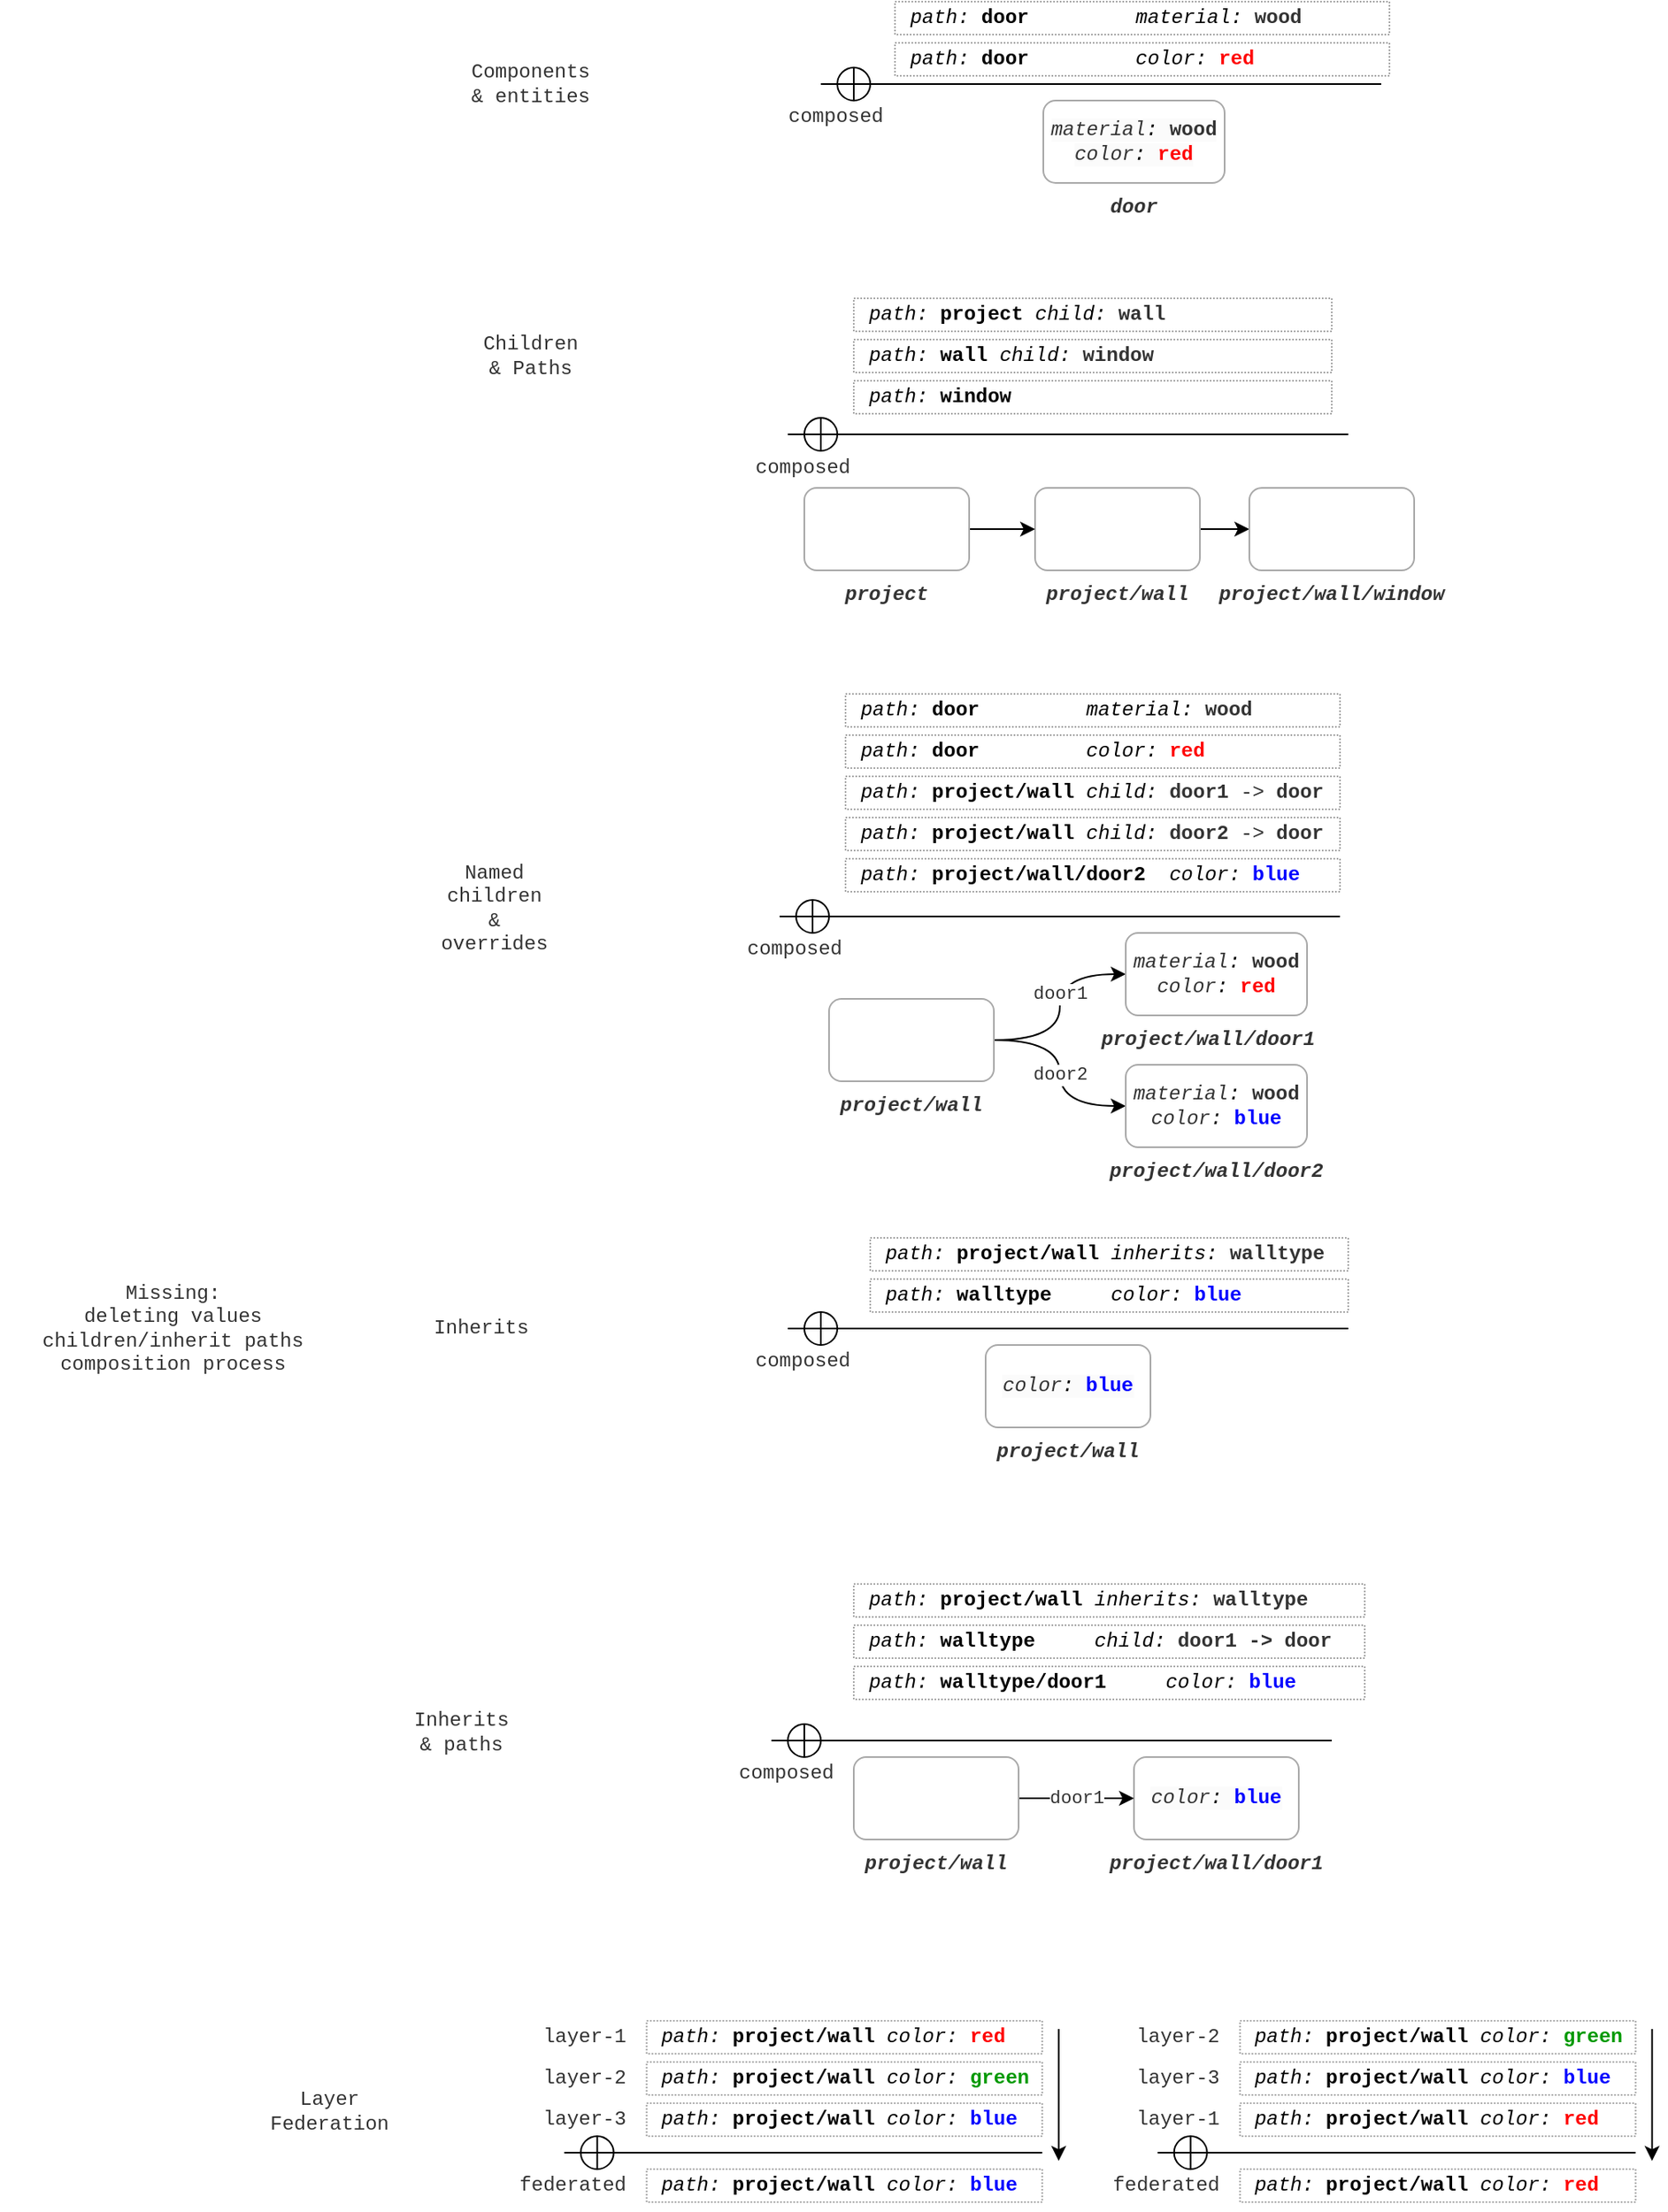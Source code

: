 <mxfile version="20.8.16" type="device"><diagram name="Page-1" id="G00r9i-zaUsf3X3wb_xV"><mxGraphModel dx="1680" dy="1671" grid="1" gridSize="10" guides="1" tooltips="1" connect="1" arrows="1" fold="1" page="1" pageScale="1" pageWidth="850" pageHeight="1100" math="0" shadow="0"><root><mxCell id="0"/><mxCell id="1" parent="0"/><mxCell id="lPv6mTu8bgWGANdrZtvy-21" value="&lt;i&gt;&amp;nbsp;path:&lt;/i&gt;&amp;nbsp;&lt;b&gt;project/wall&amp;nbsp;&lt;/b&gt;&lt;i&gt;color:&lt;/i&gt; &lt;b&gt;&lt;font color=&quot;#ff0000&quot;&gt;red&lt;/font&gt;&lt;/b&gt;" style="rounded=0;whiteSpace=wrap;html=1;align=left;dashed=1;fontFamily=Courier New;strokeColor=#A8A8A8;dashPattern=1 1;" vertex="1" parent="1"><mxGeometry x="212.33" y="1165" width="240" height="20" as="geometry"/></mxCell><mxCell id="lPv6mTu8bgWGANdrZtvy-22" value="layer-1" style="text;html=1;strokeColor=none;fillColor=none;align=right;verticalAlign=middle;whiteSpace=wrap;rounded=0;fontColor=#333333;fontFamily=Courier New;" vertex="1" parent="1"><mxGeometry x="142.33" y="1160" width="60" height="30" as="geometry"/></mxCell><mxCell id="lPv6mTu8bgWGANdrZtvy-25" value="&lt;i&gt;&amp;nbsp;path:&lt;/i&gt;&amp;nbsp;&lt;b style=&quot;border-color: var(--border-color);&quot;&gt;project/wall&amp;nbsp;&lt;/b&gt;&lt;i&gt;color:&lt;/i&gt; &lt;b&gt;&lt;font color=&quot;#009900&quot;&gt;green&lt;/font&gt;&lt;/b&gt;" style="rounded=0;whiteSpace=wrap;html=1;align=left;dashed=1;fontFamily=Courier New;dashPattern=1 1;strokeColor=#A8A8A8;" vertex="1" parent="1"><mxGeometry x="212.33" y="1190" width="240" height="20" as="geometry"/></mxCell><mxCell id="lPv6mTu8bgWGANdrZtvy-26" value="layer-2" style="text;html=1;strokeColor=none;fillColor=none;align=right;verticalAlign=middle;whiteSpace=wrap;rounded=0;fontColor=#333333;fontFamily=Courier New;" vertex="1" parent="1"><mxGeometry x="142.33" y="1185" width="60" height="30" as="geometry"/></mxCell><mxCell id="lPv6mTu8bgWGANdrZtvy-27" value="&lt;i&gt;&amp;nbsp;path:&lt;/i&gt;&amp;nbsp;&lt;b style=&quot;border-color: var(--border-color);&quot;&gt;project/wall&amp;nbsp;&lt;/b&gt;&lt;i&gt;color:&lt;/i&gt;&amp;nbsp;&lt;b style=&quot;&quot;&gt;&lt;font color=&quot;#0000ff&quot;&gt;blue&lt;/font&gt;&lt;/b&gt;" style="rounded=0;whiteSpace=wrap;html=1;align=left;dashed=1;fontFamily=Courier New;dashPattern=1 1;strokeColor=#A8A8A8;" vertex="1" parent="1"><mxGeometry x="212.33" y="1215" width="240" height="20" as="geometry"/></mxCell><mxCell id="lPv6mTu8bgWGANdrZtvy-28" value="layer-3" style="text;html=1;strokeColor=none;fillColor=none;align=right;verticalAlign=middle;whiteSpace=wrap;rounded=0;fontColor=#333333;fontFamily=Courier New;" vertex="1" parent="1"><mxGeometry x="142.33" y="1210" width="60" height="30" as="geometry"/></mxCell><mxCell id="lPv6mTu8bgWGANdrZtvy-31" value="" style="verticalLabelPosition=bottom;verticalAlign=top;html=1;shape=mxgraph.flowchart.summing_function;fontFamily=Courier New;fontColor=#333333;" vertex="1" parent="1"><mxGeometry x="532.33" y="1235" width="20" height="20" as="geometry"/></mxCell><mxCell id="lPv6mTu8bgWGANdrZtvy-32" value="federated" style="text;html=1;strokeColor=none;fillColor=none;align=right;verticalAlign=middle;whiteSpace=wrap;rounded=0;fontColor=#333333;fontFamily=Courier New;" vertex="1" parent="1"><mxGeometry x="142.33" y="1250" width="60" height="30" as="geometry"/></mxCell><mxCell id="lPv6mTu8bgWGANdrZtvy-34" value="" style="endArrow=none;html=1;rounded=0;fontFamily=Courier New;fontColor=#333333;" edge="1" parent="1"><mxGeometry width="50" height="50" relative="1" as="geometry"><mxPoint x="162.33" y="1245" as="sourcePoint"/><mxPoint x="452.33" y="1245" as="targetPoint"/></mxGeometry></mxCell><mxCell id="lPv6mTu8bgWGANdrZtvy-35" value="&lt;i&gt;&amp;nbsp;path:&lt;/i&gt;&amp;nbsp;&lt;b&gt;project/wall&amp;nbsp;&lt;/b&gt;&lt;i&gt;color:&lt;/i&gt; &lt;b&gt;&lt;font color=&quot;#ff0000&quot;&gt;red&lt;/font&gt;&lt;/b&gt;" style="rounded=0;whiteSpace=wrap;html=1;align=left;dashed=1;fontFamily=Courier New;dashPattern=1 1;strokeColor=#A8A8A8;" vertex="1" parent="1"><mxGeometry x="572.33" y="1215" width="240" height="20" as="geometry"/></mxCell><mxCell id="lPv6mTu8bgWGANdrZtvy-36" value="layer-1" style="text;html=1;strokeColor=none;fillColor=none;align=right;verticalAlign=middle;whiteSpace=wrap;rounded=0;fontColor=#333333;fontFamily=Courier New;" vertex="1" parent="1"><mxGeometry x="502.33" y="1210" width="60" height="30" as="geometry"/></mxCell><mxCell id="lPv6mTu8bgWGANdrZtvy-37" value="&lt;i&gt;&amp;nbsp;path:&lt;/i&gt;&amp;nbsp;&lt;b style=&quot;border-color: var(--border-color);&quot;&gt;project/wall&amp;nbsp;&lt;/b&gt;&lt;i&gt;color:&lt;/i&gt; &lt;b&gt;&lt;font color=&quot;#009900&quot;&gt;green&lt;/font&gt;&lt;/b&gt;" style="rounded=0;whiteSpace=wrap;html=1;align=left;dashed=1;fontFamily=Courier New;dashPattern=1 1;strokeColor=#A8A8A8;" vertex="1" parent="1"><mxGeometry x="572.33" y="1165" width="240" height="20" as="geometry"/></mxCell><mxCell id="lPv6mTu8bgWGANdrZtvy-38" value="layer-2" style="text;html=1;strokeColor=none;fillColor=none;align=right;verticalAlign=middle;whiteSpace=wrap;rounded=0;fontColor=#333333;fontFamily=Courier New;" vertex="1" parent="1"><mxGeometry x="502.33" y="1160" width="60" height="30" as="geometry"/></mxCell><mxCell id="lPv6mTu8bgWGANdrZtvy-39" value="&lt;i&gt;&amp;nbsp;path:&lt;/i&gt;&amp;nbsp;&lt;b style=&quot;border-color: var(--border-color);&quot;&gt;project/wall&amp;nbsp;&lt;/b&gt;&lt;i&gt;color:&lt;/i&gt;&amp;nbsp;&lt;b style=&quot;&quot;&gt;&lt;font color=&quot;#0000ff&quot;&gt;blue&lt;/font&gt;&lt;/b&gt;" style="rounded=0;whiteSpace=wrap;html=1;align=left;dashed=1;fontFamily=Courier New;dashPattern=1 1;strokeColor=#A8A8A8;" vertex="1" parent="1"><mxGeometry x="572.33" y="1190" width="240" height="20" as="geometry"/></mxCell><mxCell id="lPv6mTu8bgWGANdrZtvy-40" value="layer-3" style="text;html=1;strokeColor=none;fillColor=none;align=right;verticalAlign=middle;whiteSpace=wrap;rounded=0;fontColor=#333333;fontFamily=Courier New;" vertex="1" parent="1"><mxGeometry x="502.33" y="1185" width="60" height="30" as="geometry"/></mxCell><mxCell id="lPv6mTu8bgWGANdrZtvy-41" value="" style="verticalLabelPosition=bottom;verticalAlign=top;html=1;shape=mxgraph.flowchart.summing_function;fontFamily=Courier New;fontColor=#333333;" vertex="1" parent="1"><mxGeometry x="172.33" y="1235" width="20" height="20" as="geometry"/></mxCell><mxCell id="lPv6mTu8bgWGANdrZtvy-42" value="federated" style="text;html=1;strokeColor=none;fillColor=none;align=right;verticalAlign=middle;whiteSpace=wrap;rounded=0;fontColor=#333333;fontFamily=Courier New;" vertex="1" parent="1"><mxGeometry x="502.33" y="1250" width="60" height="30" as="geometry"/></mxCell><mxCell id="lPv6mTu8bgWGANdrZtvy-44" value="" style="endArrow=none;html=1;rounded=0;fontFamily=Courier New;fontColor=#333333;" edge="1" parent="1"><mxGeometry width="50" height="50" relative="1" as="geometry"><mxPoint x="522.33" y="1245" as="sourcePoint"/><mxPoint x="812.33" y="1245" as="targetPoint"/></mxGeometry></mxCell><mxCell id="lPv6mTu8bgWGANdrZtvy-48" value="" style="endArrow=classic;html=1;rounded=0;fontFamily=Courier New;fontColor=#FF0000;" edge="1" parent="1"><mxGeometry width="50" height="50" relative="1" as="geometry"><mxPoint x="822.33" y="1170" as="sourcePoint"/><mxPoint x="822.33" y="1250" as="targetPoint"/></mxGeometry></mxCell><mxCell id="lPv6mTu8bgWGANdrZtvy-49" value="" style="endArrow=classic;html=1;rounded=0;fontFamily=Courier New;fontColor=#FF0000;" edge="1" parent="1"><mxGeometry width="50" height="50" relative="1" as="geometry"><mxPoint x="462.33" y="1170" as="sourcePoint"/><mxPoint x="462.33" y="1250" as="targetPoint"/></mxGeometry></mxCell><mxCell id="lPv6mTu8bgWGANdrZtvy-55" value="&lt;i&gt;&amp;nbsp;path:&lt;/i&gt;&amp;nbsp;&lt;b&gt;project/wall&amp;nbsp;&lt;/b&gt;&lt;i&gt;child:&lt;/i&gt; &lt;font style=&quot;&quot; color=&quot;#333333&quot;&gt;&lt;b&gt;door1 &lt;/b&gt;-&amp;gt;&lt;b&gt; door&lt;/b&gt;&lt;/font&gt;" style="rounded=0;whiteSpace=wrap;html=1;align=left;dashed=1;fontFamily=Courier New;strokeColor=#A8A8A8;dashPattern=1 1;" vertex="1" parent="1"><mxGeometry x="333" y="410" width="300" height="20" as="geometry"/></mxCell><mxCell id="lPv6mTu8bgWGANdrZtvy-59" value="&lt;i&gt;&amp;nbsp;path:&lt;/i&gt;&amp;nbsp;&lt;b style=&quot;border-color: var(--border-color);&quot;&gt;project/wall&amp;nbsp;&lt;/b&gt;&lt;i&gt;child:&lt;/i&gt;&amp;nbsp;&lt;font style=&quot;&quot; color=&quot;#333333&quot;&gt;&lt;b&gt;door2 &lt;/b&gt;-&amp;gt;&lt;b&gt; door&lt;/b&gt;&lt;/font&gt;" style="rounded=0;whiteSpace=wrap;html=1;align=left;dashed=1;fontFamily=Courier New;dashPattern=1 1;strokeColor=#A8A8A8;" vertex="1" parent="1"><mxGeometry x="333" y="435" width="300" height="20" as="geometry"/></mxCell><mxCell id="lPv6mTu8bgWGANdrZtvy-61" value="composed" style="text;html=1;strokeColor=none;fillColor=none;align=right;verticalAlign=middle;whiteSpace=wrap;rounded=0;fontColor=#333333;fontFamily=Courier New;" vertex="1" parent="1"><mxGeometry x="273" y="500" width="60" height="30" as="geometry"/></mxCell><mxCell id="lPv6mTu8bgWGANdrZtvy-63" value="" style="endArrow=none;html=1;rounded=0;fontFamily=Courier New;fontColor=#333333;startArrow=none;" edge="1" parent="1" source="lPv6mTu8bgWGANdrZtvy-64"><mxGeometry width="50" height="50" relative="1" as="geometry"><mxPoint x="293" y="495" as="sourcePoint"/><mxPoint x="633" y="495" as="targetPoint"/></mxGeometry></mxCell><mxCell id="lPv6mTu8bgWGANdrZtvy-69" style="edgeStyle=orthogonalEdgeStyle;rounded=0;orthogonalLoop=1;jettySize=auto;html=1;fontFamily=Courier New;fontColor=#333333;curved=1;" edge="1" parent="1" source="lPv6mTu8bgWGANdrZtvy-66" target="lPv6mTu8bgWGANdrZtvy-67"><mxGeometry relative="1" as="geometry"/></mxCell><mxCell id="lPv6mTu8bgWGANdrZtvy-72" value="door1" style="edgeLabel;html=1;align=center;verticalAlign=middle;resizable=0;points=[];fontFamily=Courier New;fontColor=#333333;" vertex="1" connectable="0" parent="lPv6mTu8bgWGANdrZtvy-69"><mxGeometry x="0.12" y="-1" relative="1" as="geometry"><mxPoint x="-1" y="-1" as="offset"/></mxGeometry></mxCell><mxCell id="lPv6mTu8bgWGANdrZtvy-70" style="edgeStyle=orthogonalEdgeStyle;curved=1;rounded=0;orthogonalLoop=1;jettySize=auto;html=1;entryX=0;entryY=0.5;entryDx=0;entryDy=0;fontFamily=Courier New;fontColor=#333333;" edge="1" parent="1" source="lPv6mTu8bgWGANdrZtvy-66" target="lPv6mTu8bgWGANdrZtvy-68"><mxGeometry relative="1" as="geometry"/></mxCell><mxCell id="lPv6mTu8bgWGANdrZtvy-74" value="door2" style="edgeLabel;html=1;align=center;verticalAlign=middle;resizable=0;points=[];fontFamily=Courier New;fontColor=#333333;" vertex="1" connectable="0" parent="lPv6mTu8bgWGANdrZtvy-70"><mxGeometry x="-0.118" y="-2" relative="1" as="geometry"><mxPoint x="2" y="8" as="offset"/></mxGeometry></mxCell><mxCell id="lPv6mTu8bgWGANdrZtvy-66" value="" style="rounded=1;whiteSpace=wrap;html=1;strokeColor=#A8A8A8;fontFamily=Courier New;fontColor=#0000FF;" vertex="1" parent="1"><mxGeometry x="323" y="545" width="100" height="50" as="geometry"/></mxCell><mxCell id="lPv6mTu8bgWGANdrZtvy-67" value="&lt;i style=&quot;border-color: var(--border-color);&quot;&gt;&lt;font color=&quot;#333333&quot;&gt;material&lt;/font&gt;&lt;/i&gt;&lt;i style=&quot;border-color: var(--border-color); color: rgb(0, 0, 0); text-align: left;&quot;&gt;:&lt;/i&gt;&lt;span style=&quot;color: rgb(0, 0, 0); text-align: left;&quot;&gt;&amp;nbsp;&lt;/span&gt;&lt;b style=&quot;border-color: var(--border-color); color: rgb(0, 0, 0); text-align: left;&quot;&gt;&lt;font style=&quot;border-color: var(--border-color);&quot; color=&quot;#333333&quot;&gt;wood&lt;br&gt;&lt;/font&gt;&lt;/b&gt;&lt;i style=&quot;border-color: var(--border-color);&quot;&gt;&lt;font style=&quot;border-color: var(--border-color);&quot; color=&quot;#333333&quot;&gt;color&lt;/font&gt;&lt;/i&gt;&lt;i style=&quot;border-color: var(--border-color); color: rgb(0, 0, 0); text-align: left;&quot;&gt;:&lt;/i&gt;&amp;nbsp;&lt;b style=&quot;border-color: var(--border-color); text-align: left;&quot;&gt;&lt;font color=&quot;#ff0000&quot; style=&quot;border-color: var(--border-color);&quot;&gt;red&lt;/font&gt;&lt;/b&gt;&lt;font color=&quot;#333333&quot;&gt;&lt;b&gt;&lt;br&gt;&lt;/b&gt;&lt;/font&gt;" style="rounded=1;whiteSpace=wrap;html=1;strokeColor=#A8A8A8;fontFamily=Courier New;fontColor=#0000FF;" vertex="1" parent="1"><mxGeometry x="503" y="505" width="110" height="50" as="geometry"/></mxCell><mxCell id="lPv6mTu8bgWGANdrZtvy-68" value="&lt;i style=&quot;border-color: var(--border-color);&quot;&gt;&lt;font style=&quot;border-color: var(--border-color);&quot; color=&quot;#333333&quot;&gt;material&lt;/font&gt;&lt;/i&gt;&lt;i style=&quot;border-color: var(--border-color); color: rgb(0, 0, 0); text-align: left;&quot;&gt;:&lt;/i&gt;&amp;nbsp;&lt;b style=&quot;border-color: var(--border-color); color: rgb(0, 0, 0); text-align: left;&quot;&gt;&lt;font style=&quot;border-color: var(--border-color);&quot; color=&quot;#333333&quot;&gt;wood&lt;br&gt;&lt;/font&gt;&lt;/b&gt;&lt;i style=&quot;border-color: var(--border-color);&quot;&gt;&lt;font color=&quot;#333333&quot;&gt;color&lt;/font&gt;&lt;/i&gt;&lt;i style=&quot;border-color: var(--border-color); color: rgb(0, 0, 0); text-align: left;&quot;&gt;:&lt;/i&gt;&lt;span style=&quot;color: rgb(0, 0, 0); text-align: left;&quot;&gt;&amp;nbsp;&lt;/span&gt;&lt;b style=&quot;border-color: var(--border-color); color: rgb(0, 0, 0); text-align: left;&quot;&gt;&lt;font style=&quot;border-color: var(--border-color);&quot; color=&quot;#0000ff&quot;&gt;blue&lt;/font&gt;&lt;/b&gt;&lt;font color=&quot;#333333&quot;&gt;&lt;b&gt;&lt;br&gt;&lt;/b&gt;&lt;/font&gt;" style="rounded=1;whiteSpace=wrap;html=1;strokeColor=#A8A8A8;fontFamily=Courier New;fontColor=#0000FF;" vertex="1" parent="1"><mxGeometry x="503" y="585" width="110" height="50" as="geometry"/></mxCell><mxCell id="lPv6mTu8bgWGANdrZtvy-75" value="project/wall/door1" style="text;html=1;strokeColor=none;fillColor=none;align=center;verticalAlign=middle;whiteSpace=wrap;rounded=0;fontColor=#333333;fontFamily=Courier New;fontStyle=3" vertex="1" parent="1"><mxGeometry x="523" y="555" width="60" height="30" as="geometry"/></mxCell><mxCell id="lPv6mTu8bgWGANdrZtvy-76" value="project/wall/door2" style="text;html=1;strokeColor=none;fillColor=none;align=center;verticalAlign=middle;whiteSpace=wrap;rounded=0;fontColor=#333333;fontFamily=Courier New;fontStyle=3" vertex="1" parent="1"><mxGeometry x="528" y="635" width="60" height="30" as="geometry"/></mxCell><mxCell id="lPv6mTu8bgWGANdrZtvy-77" value="&lt;i&gt;&amp;nbsp;path:&lt;/i&gt;&amp;nbsp;&lt;b&gt;project/wall &lt;/b&gt;&lt;i&gt;inherits:&lt;/i&gt;&amp;nbsp;&lt;font color=&quot;#333333&quot;&gt;&lt;b&gt;walltype&lt;/b&gt;&lt;/font&gt;" style="rounded=0;whiteSpace=wrap;html=1;align=left;dashed=1;fontFamily=Courier New;strokeColor=#A8A8A8;dashPattern=1 1;" vertex="1" parent="1"><mxGeometry x="348" y="690" width="290" height="20" as="geometry"/></mxCell><mxCell id="lPv6mTu8bgWGANdrZtvy-79" value="&lt;i&gt;&amp;nbsp;path:&lt;/i&gt;&amp;nbsp;&lt;b style=&quot;border-color: var(--border-color);&quot;&gt;walltype&amp;nbsp; &amp;nbsp; &amp;nbsp;&lt;/b&gt;&lt;span style=&quot;border-color: var(--border-color);&quot;&gt;&lt;i&gt;color&lt;/i&gt;&lt;/span&gt;&lt;i&gt;:&lt;/i&gt;&amp;nbsp;&lt;b style=&quot;&quot;&gt;&lt;font color=&quot;#0000ff&quot;&gt;blue&lt;/font&gt;&lt;/b&gt;" style="rounded=0;whiteSpace=wrap;html=1;align=left;dashed=1;fontFamily=Courier New;dashPattern=1 1;strokeColor=#A8A8A8;" vertex="1" parent="1"><mxGeometry x="348" y="715" width="290" height="20" as="geometry"/></mxCell><mxCell id="lPv6mTu8bgWGANdrZtvy-81" value="composed" style="text;html=1;strokeColor=none;fillColor=none;align=right;verticalAlign=middle;whiteSpace=wrap;rounded=0;fontColor=#333333;fontFamily=Courier New;" vertex="1" parent="1"><mxGeometry x="278" y="750" width="60" height="30" as="geometry"/></mxCell><mxCell id="lPv6mTu8bgWGANdrZtvy-82" value="" style="endArrow=none;html=1;rounded=0;fontFamily=Courier New;fontColor=#333333;" edge="1" parent="1"><mxGeometry width="50" height="50" relative="1" as="geometry"><mxPoint x="298.0" y="745" as="sourcePoint"/><mxPoint x="638" y="745" as="targetPoint"/></mxGeometry></mxCell><mxCell id="lPv6mTu8bgWGANdrZtvy-83" value="" style="verticalLabelPosition=bottom;verticalAlign=top;html=1;shape=mxgraph.flowchart.summing_function;fontFamily=Courier New;fontColor=#333333;" vertex="1" parent="1"><mxGeometry x="308" y="735" width="20" height="20" as="geometry"/></mxCell><mxCell id="lPv6mTu8bgWGANdrZtvy-89" value="&lt;span style=&quot;font-family: &amp;quot;Courier New&amp;quot;; font-size: 12px; font-style: normal; font-variant-ligatures: normal; font-variant-caps: normal; letter-spacing: normal; orphans: 2; text-align: center; text-indent: 0px; text-transform: none; widows: 2; word-spacing: 0px; -webkit-text-stroke-width: 0px; background-color: rgb(251, 251, 251); text-decoration-thickness: initial; text-decoration-style: initial; text-decoration-color: initial; float: none; display: inline !important;&quot;&gt;&lt;i style=&quot;border-color: var(--border-color);&quot;&gt;&lt;font style=&quot;&quot; color=&quot;#333333&quot;&gt;color&lt;/font&gt;&lt;/i&gt;&lt;i style=&quot;font-weight: 400; color: rgb(0, 0, 0); border-color: var(--border-color); text-align: left;&quot;&gt;:&lt;/i&gt;&lt;span style=&quot;font-weight: 400; color: rgb(0, 0, 0); text-align: left;&quot;&gt;&amp;nbsp;&lt;/span&gt;&lt;b style=&quot;font-weight: 700; color: rgb(0, 0, 0); border-color: var(--border-color); text-align: left;&quot;&gt;&lt;font style=&quot;border-color: var(--border-color);&quot; color=&quot;#0000ff&quot;&gt;blue&lt;/font&gt;&lt;/b&gt;&lt;br&gt;&lt;/span&gt;" style="rounded=1;whiteSpace=wrap;html=1;strokeColor=#A8A8A8;fontFamily=Courier New;fontColor=#0000FF;" vertex="1" parent="1"><mxGeometry x="418" y="755" width="100" height="50" as="geometry"/></mxCell><mxCell id="lPv6mTu8bgWGANdrZtvy-95" value="&lt;i&gt;&amp;nbsp;path:&lt;/i&gt;&amp;nbsp;&lt;b&gt;door&lt;/b&gt;&lt;span style=&quot;border-color: var(--border-color);&quot;&gt;&lt;b&gt;&amp;nbsp; &amp;nbsp; &amp;nbsp; &amp;nbsp; &amp;nbsp;&lt;/b&gt;&lt;i style=&quot;&quot;&gt;material&lt;/i&gt;&lt;/span&gt;&lt;i&gt;:&lt;/i&gt;&amp;nbsp;&lt;b style=&quot;&quot;&gt;&lt;font color=&quot;#333333&quot;&gt;wood&lt;/font&gt;&lt;/b&gt;" style="rounded=0;whiteSpace=wrap;html=1;align=left;dashed=1;fontFamily=Courier New;dashPattern=1 1;strokeColor=#A8A8A8;" vertex="1" parent="1"><mxGeometry x="333" y="360" width="300" height="20" as="geometry"/></mxCell><mxCell id="lPv6mTu8bgWGANdrZtvy-99" value="project/wall" style="text;html=1;strokeColor=none;fillColor=none;align=center;verticalAlign=middle;whiteSpace=wrap;rounded=0;fontColor=#333333;fontFamily=Courier New;fontStyle=3" vertex="1" parent="1"><mxGeometry x="343" y="595" width="60" height="30" as="geometry"/></mxCell><mxCell id="lPv6mTu8bgWGANdrZtvy-100" value="project/wall" style="text;html=1;strokeColor=none;fillColor=none;align=center;verticalAlign=middle;whiteSpace=wrap;rounded=0;fontColor=#333333;fontFamily=Courier New;fontStyle=3" vertex="1" parent="1"><mxGeometry x="438" y="805" width="60" height="30" as="geometry"/></mxCell><mxCell id="lPv6mTu8bgWGANdrZtvy-102" value="&lt;i&gt;&amp;nbsp;path:&lt;/i&gt;&amp;nbsp;&lt;b&gt;project/wall/door2&lt;/b&gt;&lt;span style=&quot;border-color: var(--border-color);&quot;&gt;&lt;b&gt;&amp;nbsp; &lt;/b&gt;&lt;i&gt;color&lt;/i&gt;&lt;/span&gt;&lt;i&gt;:&lt;/i&gt;&amp;nbsp;&lt;b style=&quot;&quot;&gt;&lt;font color=&quot;#0000ff&quot;&gt;blue&lt;/font&gt;&lt;/b&gt;" style="rounded=0;whiteSpace=wrap;html=1;align=left;dashed=1;fontFamily=Courier New;dashPattern=1 1;strokeColor=#A8A8A8;" vertex="1" parent="1"><mxGeometry x="333" y="460" width="300" height="20" as="geometry"/></mxCell><mxCell id="lPv6mTu8bgWGANdrZtvy-106" value="" style="endArrow=none;html=1;rounded=0;fontFamily=Courier New;fontColor=#333333;" edge="1" parent="1" target="lPv6mTu8bgWGANdrZtvy-64"><mxGeometry width="50" height="50" relative="1" as="geometry"><mxPoint x="293" y="495" as="sourcePoint"/><mxPoint x="633" y="495" as="targetPoint"/></mxGeometry></mxCell><mxCell id="lPv6mTu8bgWGANdrZtvy-64" value="" style="verticalLabelPosition=bottom;verticalAlign=top;html=1;shape=mxgraph.flowchart.summing_function;fontFamily=Courier New;fontColor=#333333;" vertex="1" parent="1"><mxGeometry x="303" y="485" width="20" height="20" as="geometry"/></mxCell><mxCell id="lPv6mTu8bgWGANdrZtvy-107" value="&lt;i&gt;&amp;nbsp;path:&lt;/i&gt;&amp;nbsp;&lt;b style=&quot;border-color: var(--border-color);&quot;&gt;project/wall&amp;nbsp;&lt;/b&gt;&lt;i&gt;color:&lt;/i&gt;&amp;nbsp;&lt;b style=&quot;&quot;&gt;&lt;font color=&quot;#0000ff&quot;&gt;blue&lt;/font&gt;&lt;/b&gt;" style="rounded=0;whiteSpace=wrap;html=1;align=left;dashed=1;fontFamily=Courier New;dashPattern=1 1;strokeColor=#A8A8A8;" vertex="1" parent="1"><mxGeometry x="212.33" y="1255" width="240" height="20" as="geometry"/></mxCell><mxCell id="lPv6mTu8bgWGANdrZtvy-108" value="&lt;i&gt;&amp;nbsp;path:&lt;/i&gt;&amp;nbsp;&lt;b&gt;project/wall&amp;nbsp;&lt;/b&gt;&lt;i&gt;color:&lt;/i&gt; &lt;b&gt;&lt;font color=&quot;#ff0000&quot;&gt;red&lt;/font&gt;&lt;/b&gt;" style="rounded=0;whiteSpace=wrap;html=1;align=left;dashed=1;fontFamily=Courier New;dashPattern=1 1;strokeColor=#A8A8A8;" vertex="1" parent="1"><mxGeometry x="572.33" y="1255" width="240" height="20" as="geometry"/></mxCell><mxCell id="lPv6mTu8bgWGANdrZtvy-109" value="&lt;i&gt;&amp;nbsp;path:&lt;/i&gt;&amp;nbsp;&lt;b&gt;project/wall &lt;/b&gt;&lt;i&gt;inherits:&lt;/i&gt;&amp;nbsp;&lt;font color=&quot;#333333&quot;&gt;&lt;b&gt;walltype&lt;/b&gt;&lt;/font&gt;" style="rounded=0;whiteSpace=wrap;html=1;align=left;dashed=1;fontFamily=Courier New;strokeColor=#A8A8A8;dashPattern=1 1;" vertex="1" parent="1"><mxGeometry x="338" y="900" width="310" height="20" as="geometry"/></mxCell><mxCell id="lPv6mTu8bgWGANdrZtvy-110" value="&lt;i&gt;&amp;nbsp;path:&lt;/i&gt;&amp;nbsp;&lt;b style=&quot;border-color: var(--border-color);&quot;&gt;walltype&amp;nbsp; &amp;nbsp; &amp;nbsp;&lt;/b&gt;&lt;span style=&quot;border-color: var(--border-color);&quot;&gt;&lt;i&gt;child&lt;/i&gt;&lt;/span&gt;&lt;i&gt;:&lt;/i&gt;&amp;nbsp;&lt;b style=&quot;&quot;&gt;&lt;font color=&quot;#333333&quot;&gt;door1 -&amp;gt; door&lt;/font&gt;&lt;/b&gt;" style="rounded=0;whiteSpace=wrap;html=1;align=left;dashed=1;fontFamily=Courier New;dashPattern=1 1;strokeColor=#A8A8A8;" vertex="1" parent="1"><mxGeometry x="338" y="925" width="310" height="20" as="geometry"/></mxCell><mxCell id="lPv6mTu8bgWGANdrZtvy-111" value="composed" style="text;html=1;strokeColor=none;fillColor=none;align=right;verticalAlign=middle;whiteSpace=wrap;rounded=0;fontColor=#333333;fontFamily=Courier New;" vertex="1" parent="1"><mxGeometry x="268" y="1000" width="60" height="30" as="geometry"/></mxCell><mxCell id="lPv6mTu8bgWGANdrZtvy-112" value="" style="endArrow=none;html=1;rounded=0;fontFamily=Courier New;fontColor=#333333;" edge="1" parent="1"><mxGeometry width="50" height="50" relative="1" as="geometry"><mxPoint x="288" y="995" as="sourcePoint"/><mxPoint x="628" y="995" as="targetPoint"/></mxGeometry></mxCell><mxCell id="lPv6mTu8bgWGANdrZtvy-113" value="" style="verticalLabelPosition=bottom;verticalAlign=top;html=1;shape=mxgraph.flowchart.summing_function;fontFamily=Courier New;fontColor=#333333;" vertex="1" parent="1"><mxGeometry x="298" y="985" width="20" height="20" as="geometry"/></mxCell><mxCell id="lPv6mTu8bgWGANdrZtvy-114" value="&lt;span style=&quot;font-family: &amp;quot;Courier New&amp;quot;; font-size: 12px; font-style: normal; font-variant-ligatures: normal; font-variant-caps: normal; letter-spacing: normal; orphans: 2; text-align: center; text-indent: 0px; text-transform: none; widows: 2; word-spacing: 0px; -webkit-text-stroke-width: 0px; background-color: rgb(251, 251, 251); text-decoration-thickness: initial; text-decoration-style: initial; text-decoration-color: initial; float: none; display: inline !important;&quot;&gt;&lt;i style=&quot;border-color: var(--border-color);&quot;&gt;&lt;font style=&quot;&quot; color=&quot;#333333&quot;&gt;color&lt;/font&gt;&lt;/i&gt;&lt;i style=&quot;font-weight: 400; color: rgb(0, 0, 0); border-color: var(--border-color); text-align: left;&quot;&gt;:&lt;/i&gt;&lt;span style=&quot;font-weight: 400; color: rgb(0, 0, 0); text-align: left;&quot;&gt;&amp;nbsp;&lt;/span&gt;&lt;b style=&quot;font-weight: 700; color: rgb(0, 0, 0); border-color: var(--border-color); text-align: left;&quot;&gt;&lt;font style=&quot;border-color: var(--border-color);&quot; color=&quot;#0000ff&quot;&gt;blue&lt;/font&gt;&lt;/b&gt;&lt;br&gt;&lt;/span&gt;" style="rounded=1;whiteSpace=wrap;html=1;strokeColor=#A8A8A8;fontFamily=Courier New;fontColor=#0000FF;" vertex="1" parent="1"><mxGeometry x="508" y="1005" width="100" height="50" as="geometry"/></mxCell><mxCell id="lPv6mTu8bgWGANdrZtvy-115" value="project/wall/door1" style="text;html=1;strokeColor=none;fillColor=none;align=center;verticalAlign=middle;whiteSpace=wrap;rounded=0;fontColor=#333333;fontFamily=Courier New;fontStyle=3" vertex="1" parent="1"><mxGeometry x="528" y="1055" width="60" height="30" as="geometry"/></mxCell><mxCell id="lPv6mTu8bgWGANdrZtvy-116" value="&lt;i&gt;&amp;nbsp;path:&lt;/i&gt;&amp;nbsp;&lt;b&gt;walltype/door1&lt;/b&gt;&lt;b style=&quot;border-color: var(--border-color);&quot;&gt;&amp;nbsp; &amp;nbsp; &amp;nbsp;&lt;/b&gt;&lt;span style=&quot;border-color: var(--border-color);&quot;&gt;&lt;i&gt;color&lt;/i&gt;&lt;/span&gt;&lt;i&gt;:&lt;/i&gt;&amp;nbsp;&lt;b style=&quot;&quot;&gt;&lt;font color=&quot;#0000ff&quot;&gt;blue&lt;/font&gt;&lt;/b&gt;" style="rounded=0;whiteSpace=wrap;html=1;align=left;dashed=1;fontFamily=Courier New;dashPattern=1 1;strokeColor=#A8A8A8;" vertex="1" parent="1"><mxGeometry x="338" y="950" width="310" height="20" as="geometry"/></mxCell><mxCell id="lPv6mTu8bgWGANdrZtvy-119" style="edgeStyle=orthogonalEdgeStyle;curved=1;rounded=0;orthogonalLoop=1;jettySize=auto;html=1;fontFamily=Courier New;fontColor=#333333;endArrow=classic;endFill=1;" edge="1" parent="1" source="lPv6mTu8bgWGANdrZtvy-117" target="lPv6mTu8bgWGANdrZtvy-114"><mxGeometry relative="1" as="geometry"/></mxCell><mxCell id="lPv6mTu8bgWGANdrZtvy-120" value="door1" style="edgeLabel;html=1;align=center;verticalAlign=middle;resizable=0;points=[];fontFamily=Courier New;fontColor=#333333;" vertex="1" connectable="0" parent="lPv6mTu8bgWGANdrZtvy-119"><mxGeometry x="-0.286" relative="1" as="geometry"><mxPoint x="10" as="offset"/></mxGeometry></mxCell><mxCell id="lPv6mTu8bgWGANdrZtvy-117" value="&lt;span style=&quot;font-family: &amp;quot;Courier New&amp;quot;; font-size: 12px; font-style: normal; font-variant-ligatures: normal; font-variant-caps: normal; letter-spacing: normal; orphans: 2; text-align: center; text-indent: 0px; text-transform: none; widows: 2; word-spacing: 0px; -webkit-text-stroke-width: 0px; background-color: rgb(251, 251, 251); text-decoration-thickness: initial; text-decoration-style: initial; text-decoration-color: initial; float: none; display: inline !important;&quot;&gt;&lt;br&gt;&lt;/span&gt;" style="rounded=1;whiteSpace=wrap;html=1;strokeColor=#A8A8A8;fontFamily=Courier New;fontColor=#0000FF;" vertex="1" parent="1"><mxGeometry x="338" y="1005" width="100" height="50" as="geometry"/></mxCell><mxCell id="lPv6mTu8bgWGANdrZtvy-118" value="project/wall" style="text;html=1;strokeColor=none;fillColor=none;align=center;verticalAlign=middle;whiteSpace=wrap;rounded=0;fontColor=#333333;fontFamily=Courier New;fontStyle=3" vertex="1" parent="1"><mxGeometry x="358" y="1055" width="60" height="30" as="geometry"/></mxCell><mxCell id="lPv6mTu8bgWGANdrZtvy-121" value="&lt;i&gt;&amp;nbsp;path:&lt;/i&gt;&amp;nbsp;&lt;b&gt;door&lt;/b&gt;&lt;span style=&quot;border-color: var(--border-color);&quot;&gt;&lt;b&gt;&amp;nbsp; &amp;nbsp; &amp;nbsp; &amp;nbsp; &amp;nbsp;&lt;/b&gt;&lt;i style=&quot;&quot;&gt;color&lt;/i&gt;&lt;/span&gt;&lt;i&gt;:&lt;/i&gt;&amp;nbsp;&lt;b style=&quot;&quot;&gt;&lt;font color=&quot;#ff0000&quot;&gt;red&lt;/font&gt;&lt;/b&gt;" style="rounded=0;whiteSpace=wrap;html=1;align=left;dashed=1;fontFamily=Courier New;dashPattern=1 1;strokeColor=#A8A8A8;" vertex="1" parent="1"><mxGeometry x="333" y="385" width="300" height="20" as="geometry"/></mxCell><mxCell id="lPv6mTu8bgWGANdrZtvy-122" value="&lt;i&gt;&amp;nbsp;path:&lt;/i&gt;&amp;nbsp;&lt;b&gt;project&amp;nbsp;&lt;/b&gt;&lt;i&gt;child:&lt;/i&gt;&amp;nbsp;&lt;font color=&quot;#333333&quot;&gt;&lt;b&gt;wall&lt;/b&gt;&lt;/font&gt;" style="rounded=0;whiteSpace=wrap;html=1;align=left;dashed=1;fontFamily=Courier New;strokeColor=#A8A8A8;dashPattern=1 1;" vertex="1" parent="1"><mxGeometry x="338" y="120" width="290" height="20" as="geometry"/></mxCell><mxCell id="lPv6mTu8bgWGANdrZtvy-124" value="composed" style="text;html=1;strokeColor=none;fillColor=none;align=right;verticalAlign=middle;whiteSpace=wrap;rounded=0;fontColor=#333333;fontFamily=Courier New;" vertex="1" parent="1"><mxGeometry x="278" y="207.5" width="60" height="30" as="geometry"/></mxCell><mxCell id="lPv6mTu8bgWGANdrZtvy-125" value="" style="endArrow=none;html=1;rounded=0;fontFamily=Courier New;fontColor=#333333;" edge="1" parent="1"><mxGeometry width="50" height="50" relative="1" as="geometry"><mxPoint x="298" y="202.5" as="sourcePoint"/><mxPoint x="638" y="202.5" as="targetPoint"/></mxGeometry></mxCell><mxCell id="lPv6mTu8bgWGANdrZtvy-126" value="" style="verticalLabelPosition=bottom;verticalAlign=top;html=1;shape=mxgraph.flowchart.summing_function;fontFamily=Courier New;fontColor=#333333;" vertex="1" parent="1"><mxGeometry x="308" y="192.5" width="20" height="20" as="geometry"/></mxCell><mxCell id="lPv6mTu8bgWGANdrZtvy-135" style="edgeStyle=orthogonalEdgeStyle;curved=1;rounded=0;orthogonalLoop=1;jettySize=auto;html=1;fontFamily=Courier New;fontColor=#FF0000;endArrow=classic;endFill=1;" edge="1" parent="1" source="lPv6mTu8bgWGANdrZtvy-127" target="lPv6mTu8bgWGANdrZtvy-134"><mxGeometry relative="1" as="geometry"/></mxCell><mxCell id="lPv6mTu8bgWGANdrZtvy-127" value="&lt;span style=&quot;font-family: &amp;quot;Courier New&amp;quot;; font-size: 12px; font-style: normal; font-variant-ligatures: normal; font-variant-caps: normal; letter-spacing: normal; orphans: 2; text-align: center; text-indent: 0px; text-transform: none; widows: 2; word-spacing: 0px; -webkit-text-stroke-width: 0px; background-color: rgb(251, 251, 251); text-decoration-thickness: initial; text-decoration-style: initial; text-decoration-color: initial; float: none; display: inline !important;&quot;&gt;&lt;br&gt;&lt;/span&gt;" style="rounded=1;whiteSpace=wrap;html=1;strokeColor=#A8A8A8;fontFamily=Courier New;fontColor=#0000FF;" vertex="1" parent="1"><mxGeometry x="448" y="235" width="100" height="50" as="geometry"/></mxCell><mxCell id="lPv6mTu8bgWGANdrZtvy-128" value="project/wall" style="text;html=1;strokeColor=none;fillColor=none;align=center;verticalAlign=middle;whiteSpace=wrap;rounded=0;fontColor=#333333;fontFamily=Courier New;fontStyle=3" vertex="1" parent="1"><mxGeometry x="468" y="285" width="60" height="30" as="geometry"/></mxCell><mxCell id="lPv6mTu8bgWGANdrZtvy-131" style="edgeStyle=orthogonalEdgeStyle;curved=1;rounded=0;orthogonalLoop=1;jettySize=auto;html=1;fontFamily=Courier New;fontColor=#FF0000;endArrow=classic;endFill=1;" edge="1" parent="1" source="lPv6mTu8bgWGANdrZtvy-129" target="lPv6mTu8bgWGANdrZtvy-127"><mxGeometry relative="1" as="geometry"/></mxCell><mxCell id="lPv6mTu8bgWGANdrZtvy-129" value="&lt;span style=&quot;font-family: &amp;quot;Courier New&amp;quot;; font-size: 12px; font-style: normal; font-variant-ligatures: normal; font-variant-caps: normal; letter-spacing: normal; orphans: 2; text-align: center; text-indent: 0px; text-transform: none; widows: 2; word-spacing: 0px; -webkit-text-stroke-width: 0px; background-color: rgb(251, 251, 251); text-decoration-thickness: initial; text-decoration-style: initial; text-decoration-color: initial; float: none; display: inline !important;&quot;&gt;&lt;br&gt;&lt;/span&gt;" style="rounded=1;whiteSpace=wrap;html=1;strokeColor=#A8A8A8;fontFamily=Courier New;fontColor=#0000FF;" vertex="1" parent="1"><mxGeometry x="308" y="235" width="100" height="50" as="geometry"/></mxCell><mxCell id="lPv6mTu8bgWGANdrZtvy-130" value="project" style="text;html=1;strokeColor=none;fillColor=none;align=center;verticalAlign=middle;whiteSpace=wrap;rounded=0;fontColor=#333333;fontFamily=Courier New;fontStyle=3" vertex="1" parent="1"><mxGeometry x="328" y="285" width="60" height="30" as="geometry"/></mxCell><mxCell id="lPv6mTu8bgWGANdrZtvy-132" value="&lt;i&gt;&amp;nbsp;path:&lt;/i&gt;&amp;nbsp;&lt;b&gt;wall&amp;nbsp;&lt;/b&gt;&lt;i&gt;child:&lt;/i&gt;&amp;nbsp;&lt;font color=&quot;#333333&quot;&gt;&lt;b&gt;window&lt;/b&gt;&lt;/font&gt;" style="rounded=0;whiteSpace=wrap;html=1;align=left;dashed=1;fontFamily=Courier New;strokeColor=#A8A8A8;dashPattern=1 1;" vertex="1" parent="1"><mxGeometry x="338" y="145" width="290" height="20" as="geometry"/></mxCell><mxCell id="lPv6mTu8bgWGANdrZtvy-133" value="&lt;i&gt;&amp;nbsp;path:&lt;/i&gt;&amp;nbsp;&lt;b&gt;window&lt;/b&gt;" style="rounded=0;whiteSpace=wrap;html=1;align=left;dashed=1;fontFamily=Courier New;strokeColor=#A8A8A8;dashPattern=1 1;" vertex="1" parent="1"><mxGeometry x="338" y="170" width="290" height="20" as="geometry"/></mxCell><mxCell id="lPv6mTu8bgWGANdrZtvy-134" value="&lt;span style=&quot;font-family: &amp;quot;Courier New&amp;quot;; font-size: 12px; font-style: normal; font-variant-ligatures: normal; font-variant-caps: normal; letter-spacing: normal; orphans: 2; text-align: center; text-indent: 0px; text-transform: none; widows: 2; word-spacing: 0px; -webkit-text-stroke-width: 0px; background-color: rgb(251, 251, 251); text-decoration-thickness: initial; text-decoration-style: initial; text-decoration-color: initial; float: none; display: inline !important;&quot;&gt;&lt;br&gt;&lt;/span&gt;" style="rounded=1;whiteSpace=wrap;html=1;strokeColor=#A8A8A8;fontFamily=Courier New;fontColor=#0000FF;" vertex="1" parent="1"><mxGeometry x="578" y="235" width="100" height="50" as="geometry"/></mxCell><mxCell id="lPv6mTu8bgWGANdrZtvy-136" value="project/wall/window" style="text;html=1;strokeColor=none;fillColor=none;align=center;verticalAlign=middle;whiteSpace=wrap;rounded=0;fontColor=#333333;fontFamily=Courier New;fontStyle=3" vertex="1" parent="1"><mxGeometry x="598" y="285" width="60" height="30" as="geometry"/></mxCell><mxCell id="lPv6mTu8bgWGANdrZtvy-140" value="composed" style="text;html=1;strokeColor=none;fillColor=none;align=right;verticalAlign=middle;whiteSpace=wrap;rounded=0;fontColor=#333333;fontFamily=Courier New;" vertex="1" parent="1"><mxGeometry x="298" y="-5" width="60" height="30" as="geometry"/></mxCell><mxCell id="lPv6mTu8bgWGANdrZtvy-141" value="" style="endArrow=none;html=1;rounded=0;fontFamily=Courier New;fontColor=#333333;" edge="1" parent="1"><mxGeometry width="50" height="50" relative="1" as="geometry"><mxPoint x="318" y="-10" as="sourcePoint"/><mxPoint x="658" y="-10" as="targetPoint"/></mxGeometry></mxCell><mxCell id="lPv6mTu8bgWGANdrZtvy-142" value="" style="verticalLabelPosition=bottom;verticalAlign=top;html=1;shape=mxgraph.flowchart.summing_function;fontFamily=Courier New;fontColor=#333333;" vertex="1" parent="1"><mxGeometry x="328" y="-20" width="20" height="20" as="geometry"/></mxCell><mxCell id="lPv6mTu8bgWGANdrZtvy-147" value="&lt;span style=&quot;font-family: &amp;quot;Courier New&amp;quot;; font-size: 12px; font-style: normal; font-variant-ligatures: normal; font-variant-caps: normal; letter-spacing: normal; orphans: 2; text-align: center; text-indent: 0px; text-transform: none; widows: 2; word-spacing: 0px; -webkit-text-stroke-width: 0px; background-color: rgb(251, 251, 251); text-decoration-thickness: initial; text-decoration-style: initial; text-decoration-color: initial; float: none; display: inline !important;&quot;&gt;&lt;i style=&quot;border-color: var(--border-color);&quot;&gt;&lt;font color=&quot;#333333&quot;&gt;material&lt;/font&gt;&lt;/i&gt;&lt;i style=&quot;border-color: var(--border-color); color: rgb(0, 0, 0); text-align: left;&quot;&gt;:&lt;/i&gt;&lt;span style=&quot;color: rgb(0, 0, 0); text-align: left;&quot;&gt;&amp;nbsp;&lt;/span&gt;&lt;b style=&quot;border-color: var(--border-color); color: rgb(0, 0, 0); text-align: left;&quot;&gt;&lt;font style=&quot;border-color: var(--border-color);&quot; color=&quot;#333333&quot;&gt;wood&lt;br&gt;&lt;/font&gt;&lt;/b&gt;&lt;i style=&quot;border-color: var(--border-color);&quot;&gt;&lt;font color=&quot;#333333&quot;&gt;color&lt;/font&gt;&lt;/i&gt;&lt;i style=&quot;border-color: var(--border-color); color: rgb(0, 0, 0); text-align: left;&quot;&gt;:&lt;/i&gt;&lt;span style=&quot;color: rgb(0, 0, 0); text-align: left;&quot;&gt;&amp;nbsp;&lt;/span&gt;&lt;b style=&quot;border-color: var(--border-color); color: rgb(0, 0, 0); text-align: left;&quot;&gt;&lt;font style=&quot;border-color: var(--border-color);&quot; color=&quot;#ff0000&quot;&gt;red&lt;/font&gt;&lt;/b&gt;&lt;br&gt;&lt;/span&gt;" style="rounded=1;whiteSpace=wrap;html=1;strokeColor=#A8A8A8;fontFamily=Courier New;fontColor=#0000FF;" vertex="1" parent="1"><mxGeometry x="453" width="110" height="50" as="geometry"/></mxCell><mxCell id="lPv6mTu8bgWGANdrZtvy-148" value="door" style="text;html=1;strokeColor=none;fillColor=none;align=center;verticalAlign=middle;whiteSpace=wrap;rounded=0;fontColor=#333333;fontFamily=Courier New;fontStyle=3" vertex="1" parent="1"><mxGeometry x="478" y="50" width="60" height="30" as="geometry"/></mxCell><mxCell id="lPv6mTu8bgWGANdrZtvy-153" value="&lt;i&gt;&amp;nbsp;path:&lt;/i&gt;&amp;nbsp;&lt;b&gt;door&lt;/b&gt;&lt;span style=&quot;border-color: var(--border-color);&quot;&gt;&lt;b&gt;&amp;nbsp; &amp;nbsp; &amp;nbsp; &amp;nbsp; &amp;nbsp;&lt;/b&gt;&lt;i style=&quot;&quot;&gt;material&lt;/i&gt;&lt;/span&gt;&lt;i&gt;:&lt;/i&gt;&amp;nbsp;&lt;b style=&quot;&quot;&gt;&lt;font color=&quot;#333333&quot;&gt;wood&lt;/font&gt;&lt;/b&gt;" style="rounded=0;whiteSpace=wrap;html=1;align=left;dashed=1;fontFamily=Courier New;dashPattern=1 1;strokeColor=#A8A8A8;" vertex="1" parent="1"><mxGeometry x="363" y="-60" width="300" height="20" as="geometry"/></mxCell><mxCell id="lPv6mTu8bgWGANdrZtvy-154" value="&lt;i&gt;&amp;nbsp;path:&lt;/i&gt;&amp;nbsp;&lt;b&gt;door&lt;/b&gt;&lt;span style=&quot;border-color: var(--border-color);&quot;&gt;&lt;b&gt;&amp;nbsp; &amp;nbsp; &amp;nbsp; &amp;nbsp; &amp;nbsp;&lt;/b&gt;&lt;i style=&quot;&quot;&gt;color&lt;/i&gt;&lt;/span&gt;&lt;i&gt;:&lt;/i&gt;&amp;nbsp;&lt;b style=&quot;&quot;&gt;&lt;font color=&quot;#ff0000&quot;&gt;red&lt;/font&gt;&lt;/b&gt;" style="rounded=0;whiteSpace=wrap;html=1;align=left;dashed=1;fontFamily=Courier New;dashPattern=1 1;strokeColor=#A8A8A8;" vertex="1" parent="1"><mxGeometry x="363" y="-35" width="300" height="20" as="geometry"/></mxCell><mxCell id="lPv6mTu8bgWGANdrZtvy-155" value="Components &amp;amp; entities" style="text;html=1;strokeColor=none;fillColor=none;align=center;verticalAlign=middle;whiteSpace=wrap;rounded=0;fontFamily=Courier New;fontColor=#333333;" vertex="1" parent="1"><mxGeometry x="112.33" y="-25" width="60" height="30" as="geometry"/></mxCell><mxCell id="lPv6mTu8bgWGANdrZtvy-156" value="Children &amp;amp; Paths" style="text;html=1;strokeColor=none;fillColor=none;align=center;verticalAlign=middle;whiteSpace=wrap;rounded=0;fontFamily=Courier New;fontColor=#333333;" vertex="1" parent="1"><mxGeometry x="112.33" y="140" width="60" height="30" as="geometry"/></mxCell><mxCell id="lPv6mTu8bgWGANdrZtvy-158" value="Named children &amp;amp; overrides" style="text;html=1;strokeColor=none;fillColor=none;align=center;verticalAlign=middle;whiteSpace=wrap;rounded=0;fontFamily=Courier New;fontColor=#333333;" vertex="1" parent="1"><mxGeometry x="90.0" y="475" width="60" height="30" as="geometry"/></mxCell><mxCell id="lPv6mTu8bgWGANdrZtvy-159" value="Inherits" style="text;html=1;strokeColor=none;fillColor=none;align=center;verticalAlign=middle;whiteSpace=wrap;rounded=0;fontFamily=Courier New;fontColor=#333333;" vertex="1" parent="1"><mxGeometry x="82.33" y="730" width="60" height="30" as="geometry"/></mxCell><mxCell id="lPv6mTu8bgWGANdrZtvy-160" value="Inherits &amp;amp; paths" style="text;html=1;strokeColor=none;fillColor=none;align=center;verticalAlign=middle;whiteSpace=wrap;rounded=0;fontFamily=Courier New;fontColor=#333333;" vertex="1" parent="1"><mxGeometry x="70.0" y="975" width="60" height="30" as="geometry"/></mxCell><mxCell id="lPv6mTu8bgWGANdrZtvy-161" value="Layer&lt;br&gt;Federation" style="text;html=1;strokeColor=none;fillColor=none;align=center;verticalAlign=middle;whiteSpace=wrap;rounded=0;fontFamily=Courier New;fontColor=#333333;" vertex="1" parent="1"><mxGeometry x="-10.0" y="1205" width="60" height="30" as="geometry"/></mxCell><mxCell id="lPv6mTu8bgWGANdrZtvy-162" value="Missing:&lt;br&gt;deleting values&lt;br&gt;children/inherit paths&lt;br&gt;composition process" style="text;html=1;strokeColor=none;fillColor=none;align=center;verticalAlign=middle;whiteSpace=wrap;rounded=0;fontFamily=Courier New;fontColor=#333333;" vertex="1" parent="1"><mxGeometry x="-180" y="670" width="210" height="150" as="geometry"/></mxCell></root></mxGraphModel></diagram></mxfile>